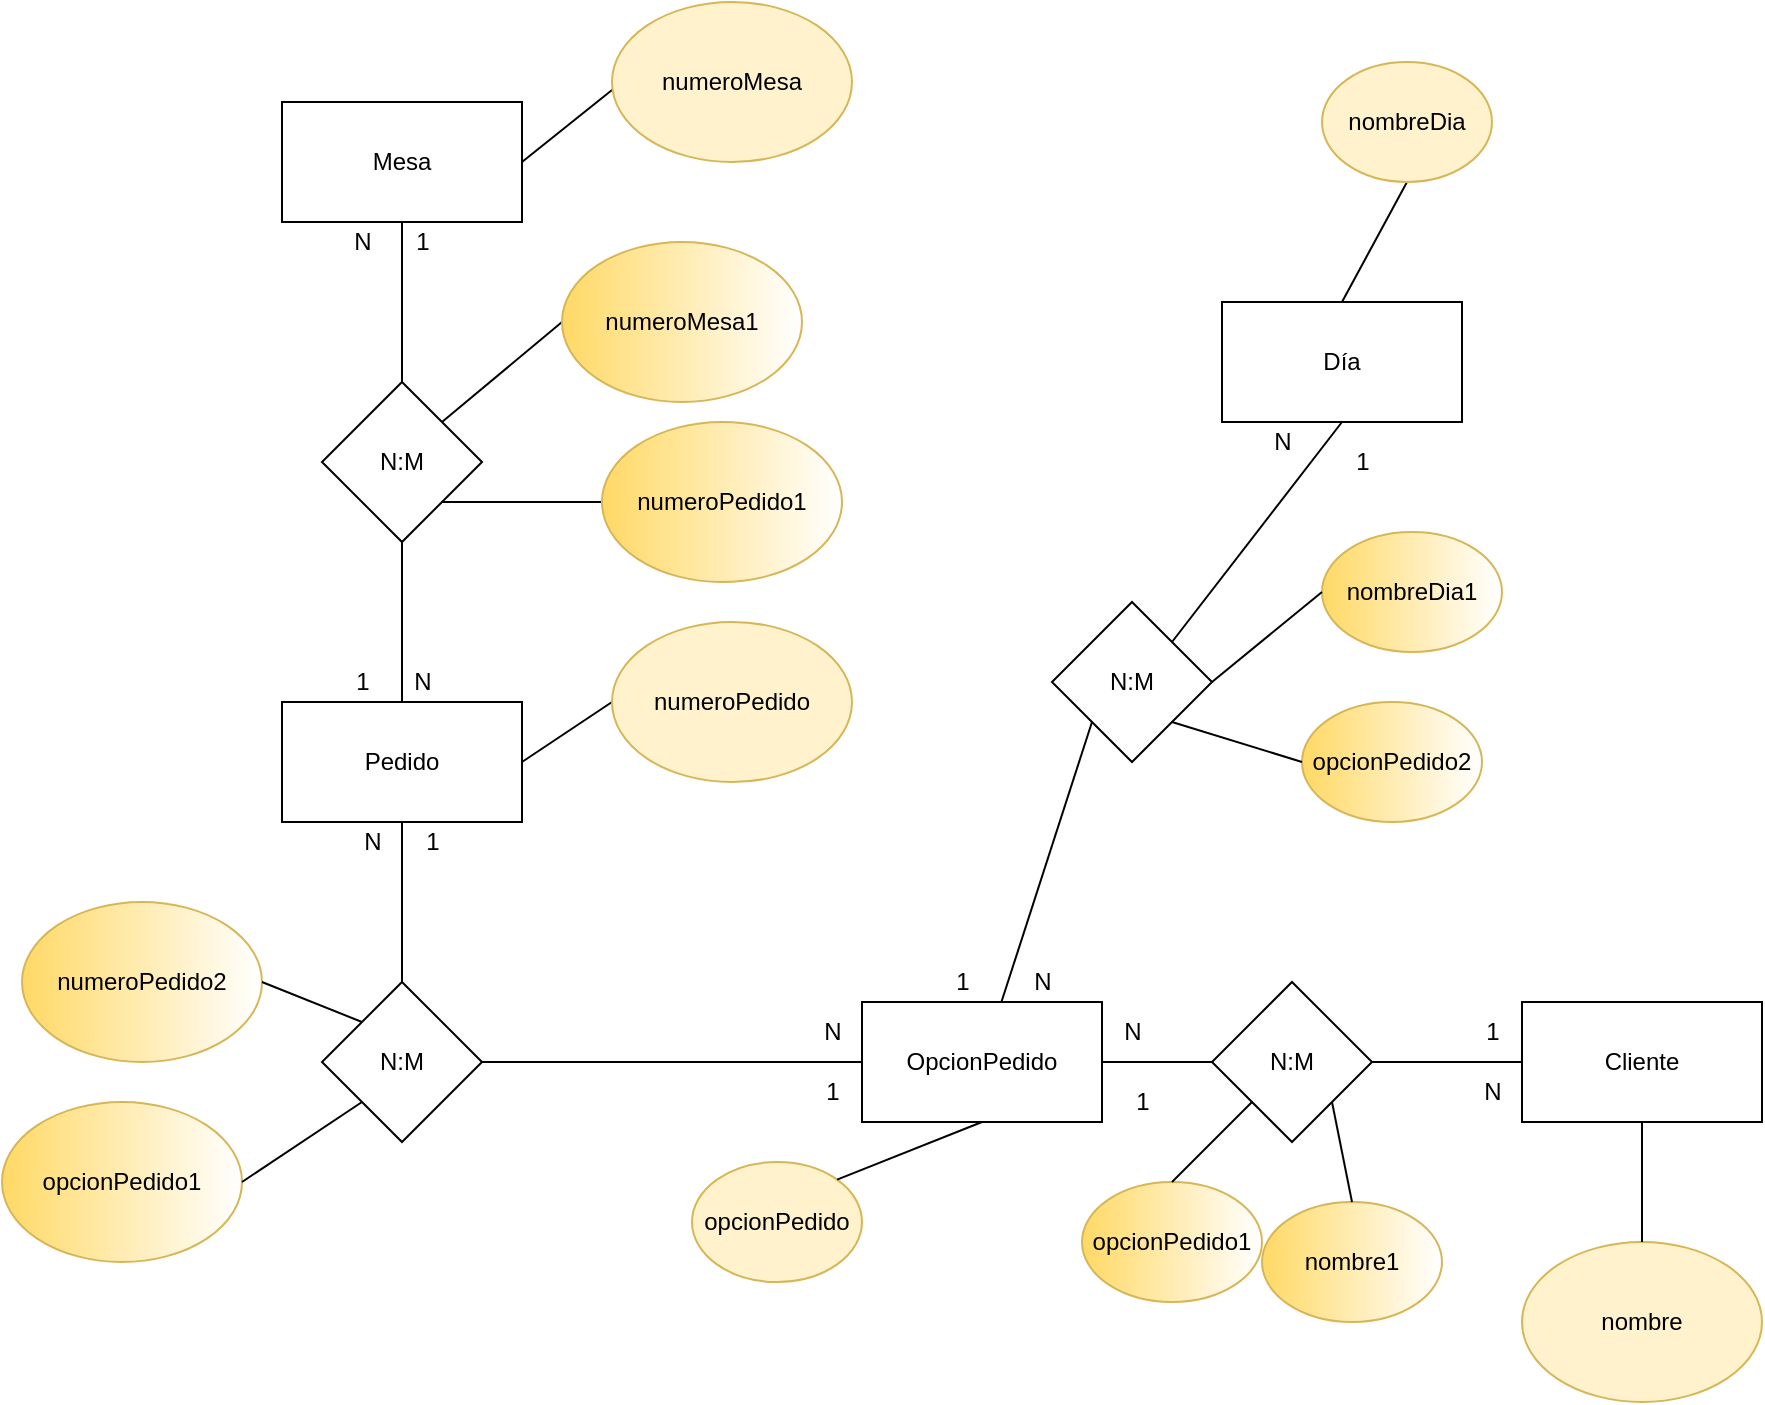 <mxfile version="20.1.1" type="github">
  <diagram id="R2lEEEUBdFMjLlhIrx00" name="Page-1">
    <mxGraphModel dx="1770" dy="766" grid="1" gridSize="10" guides="1" tooltips="1" connect="1" arrows="1" fold="1" page="1" pageScale="1" pageWidth="850" pageHeight="1100" math="0" shadow="0" extFonts="Permanent Marker^https://fonts.googleapis.com/css?family=Permanent+Marker">
      <root>
        <mxCell id="0" />
        <mxCell id="1" parent="0" />
        <mxCell id="BMGsXzUHXEc67qQ0laH6-1" value="Mesa" style="rounded=0;whiteSpace=wrap;html=1;" vertex="1" parent="1">
          <mxGeometry x="80" y="90" width="120" height="60" as="geometry" />
        </mxCell>
        <mxCell id="BMGsXzUHXEc67qQ0laH6-2" value="Pedido" style="rounded=0;whiteSpace=wrap;html=1;" vertex="1" parent="1">
          <mxGeometry x="80" y="390" width="120" height="60" as="geometry" />
        </mxCell>
        <mxCell id="BMGsXzUHXEc67qQ0laH6-3" value="OpcionPedido" style="rounded=0;whiteSpace=wrap;html=1;" vertex="1" parent="1">
          <mxGeometry x="370" y="540" width="120" height="60" as="geometry" />
        </mxCell>
        <mxCell id="BMGsXzUHXEc67qQ0laH6-4" value="Cliente" style="rounded=0;whiteSpace=wrap;html=1;" vertex="1" parent="1">
          <mxGeometry x="700" y="540" width="120" height="60" as="geometry" />
        </mxCell>
        <mxCell id="BMGsXzUHXEc67qQ0laH6-5" value="Día" style="rounded=0;whiteSpace=wrap;html=1;" vertex="1" parent="1">
          <mxGeometry x="550" y="190" width="120" height="60" as="geometry" />
        </mxCell>
        <mxCell id="BMGsXzUHXEc67qQ0laH6-7" value="" style="endArrow=none;html=1;rounded=0;exitX=1;exitY=0.5;exitDx=0;exitDy=0;" edge="1" parent="1" source="BMGsXzUHXEc67qQ0laH6-1">
          <mxGeometry width="50" height="50" relative="1" as="geometry">
            <mxPoint x="400" y="420" as="sourcePoint" />
            <mxPoint x="250" y="80" as="targetPoint" />
          </mxGeometry>
        </mxCell>
        <mxCell id="BMGsXzUHXEc67qQ0laH6-9" value="1" style="text;html=1;align=center;verticalAlign=middle;resizable=0;points=[];autosize=1;strokeColor=none;fillColor=none;" vertex="1" parent="1">
          <mxGeometry x="135" y="145" width="30" height="30" as="geometry" />
        </mxCell>
        <mxCell id="BMGsXzUHXEc67qQ0laH6-10" value="N" style="text;html=1;align=center;verticalAlign=middle;resizable=0;points=[];autosize=1;strokeColor=none;fillColor=none;" vertex="1" parent="1">
          <mxGeometry x="135" y="365" width="30" height="30" as="geometry" />
        </mxCell>
        <mxCell id="BMGsXzUHXEc67qQ0laH6-11" value="N" style="text;html=1;align=center;verticalAlign=middle;resizable=0;points=[];autosize=1;strokeColor=none;fillColor=none;" vertex="1" parent="1">
          <mxGeometry x="105" y="145" width="30" height="30" as="geometry" />
        </mxCell>
        <mxCell id="BMGsXzUHXEc67qQ0laH6-12" value="1" style="text;html=1;align=center;verticalAlign=middle;resizable=0;points=[];autosize=1;strokeColor=none;fillColor=none;" vertex="1" parent="1">
          <mxGeometry x="105" y="365" width="30" height="30" as="geometry" />
        </mxCell>
        <mxCell id="BMGsXzUHXEc67qQ0laH6-14" value="" style="endArrow=none;html=1;rounded=0;exitX=1;exitY=0.5;exitDx=0;exitDy=0;entryX=0;entryY=0.5;entryDx=0;entryDy=0;" edge="1" parent="1" source="BMGsXzUHXEc67qQ0laH6-2" target="BMGsXzUHXEc67qQ0laH6-25">
          <mxGeometry width="50" height="50" relative="1" as="geometry">
            <mxPoint x="210" y="130" as="sourcePoint" />
            <mxPoint x="290" y="410" as="targetPoint" />
          </mxGeometry>
        </mxCell>
        <mxCell id="BMGsXzUHXEc67qQ0laH6-15" value="N:M" style="rhombus;whiteSpace=wrap;html=1;" vertex="1" parent="1">
          <mxGeometry x="100" y="230" width="80" height="80" as="geometry" />
        </mxCell>
        <mxCell id="BMGsXzUHXEc67qQ0laH6-16" value="" style="endArrow=none;html=1;rounded=0;exitX=0.5;exitY=1;exitDx=0;exitDy=0;" edge="1" parent="1" source="BMGsXzUHXEc67qQ0laH6-15" target="BMGsXzUHXEc67qQ0laH6-2">
          <mxGeometry width="50" height="50" relative="1" as="geometry">
            <mxPoint x="160" y="420" as="sourcePoint" />
            <mxPoint x="210" y="370" as="targetPoint" />
          </mxGeometry>
        </mxCell>
        <mxCell id="BMGsXzUHXEc67qQ0laH6-17" value="" style="endArrow=none;html=1;rounded=0;exitX=0.5;exitY=0;exitDx=0;exitDy=0;" edge="1" parent="1" source="BMGsXzUHXEc67qQ0laH6-15" target="BMGsXzUHXEc67qQ0laH6-1">
          <mxGeometry width="50" height="50" relative="1" as="geometry">
            <mxPoint x="160" y="420" as="sourcePoint" />
            <mxPoint x="210" y="370" as="targetPoint" />
          </mxGeometry>
        </mxCell>
        <mxCell id="BMGsXzUHXEc67qQ0laH6-18" value="" style="endArrow=none;html=1;rounded=0;exitX=1;exitY=0;exitDx=0;exitDy=0;entryX=0;entryY=0.5;entryDx=0;entryDy=0;" edge="1" parent="1" source="BMGsXzUHXEc67qQ0laH6-15" target="BMGsXzUHXEc67qQ0laH6-37">
          <mxGeometry width="50" height="50" relative="1" as="geometry">
            <mxPoint x="160" y="420" as="sourcePoint" />
            <mxPoint x="245" y="200" as="targetPoint" />
          </mxGeometry>
        </mxCell>
        <mxCell id="BMGsXzUHXEc67qQ0laH6-21" value="" style="endArrow=none;html=1;rounded=0;exitX=1;exitY=1;exitDx=0;exitDy=0;entryX=0;entryY=0.5;entryDx=0;entryDy=0;" edge="1" parent="1" source="BMGsXzUHXEc67qQ0laH6-15" target="BMGsXzUHXEc67qQ0laH6-24">
          <mxGeometry width="50" height="50" relative="1" as="geometry">
            <mxPoint x="160" y="420" as="sourcePoint" />
            <mxPoint x="245" y="305" as="targetPoint" />
          </mxGeometry>
        </mxCell>
        <mxCell id="BMGsXzUHXEc67qQ0laH6-22" value="numeroMesa" style="ellipse;whiteSpace=wrap;html=1;fillColor=#fff2cc;strokeColor=#d6b656;" vertex="1" parent="1">
          <mxGeometry x="245" y="40" width="120" height="80" as="geometry" />
        </mxCell>
        <mxCell id="BMGsXzUHXEc67qQ0laH6-24" value="numeroPedido1" style="ellipse;whiteSpace=wrap;html=1;fillColor=default;strokeColor=#d6b656;gradientColor=#FFD966;gradientDirection=west;" vertex="1" parent="1">
          <mxGeometry x="240" y="250" width="120" height="80" as="geometry" />
        </mxCell>
        <mxCell id="BMGsXzUHXEc67qQ0laH6-25" value="numeroPedido" style="ellipse;whiteSpace=wrap;html=1;fillColor=#fff2cc;strokeColor=#d6b656;" vertex="1" parent="1">
          <mxGeometry x="245" y="350" width="120" height="80" as="geometry" />
        </mxCell>
        <mxCell id="BMGsXzUHXEc67qQ0laH6-28" value="1" style="text;html=1;align=center;verticalAlign=middle;resizable=0;points=[];autosize=1;strokeColor=none;fillColor=none;" vertex="1" parent="1">
          <mxGeometry x="140" y="445" width="30" height="30" as="geometry" />
        </mxCell>
        <mxCell id="BMGsXzUHXEc67qQ0laH6-29" value="N" style="text;html=1;align=center;verticalAlign=middle;resizable=0;points=[];autosize=1;strokeColor=none;fillColor=none;" vertex="1" parent="1">
          <mxGeometry x="340" y="540" width="30" height="30" as="geometry" />
        </mxCell>
        <mxCell id="BMGsXzUHXEc67qQ0laH6-30" value="1" style="text;html=1;align=center;verticalAlign=middle;resizable=0;points=[];autosize=1;strokeColor=none;fillColor=none;" vertex="1" parent="1">
          <mxGeometry x="340" y="570" width="30" height="30" as="geometry" />
        </mxCell>
        <mxCell id="BMGsXzUHXEc67qQ0laH6-31" value="N" style="text;html=1;align=center;verticalAlign=middle;resizable=0;points=[];autosize=1;strokeColor=none;fillColor=none;" vertex="1" parent="1">
          <mxGeometry x="110" y="445" width="30" height="30" as="geometry" />
        </mxCell>
        <mxCell id="BMGsXzUHXEc67qQ0laH6-32" value="N:M" style="rhombus;whiteSpace=wrap;html=1;" vertex="1" parent="1">
          <mxGeometry x="100" y="530" width="80" height="80" as="geometry" />
        </mxCell>
        <mxCell id="BMGsXzUHXEc67qQ0laH6-33" value="" style="endArrow=none;html=1;rounded=0;exitX=1;exitY=0.5;exitDx=0;exitDy=0;entryX=0;entryY=0.5;entryDx=0;entryDy=0;" edge="1" parent="1" source="BMGsXzUHXEc67qQ0laH6-32" target="BMGsXzUHXEc67qQ0laH6-3">
          <mxGeometry width="50" height="50" relative="1" as="geometry">
            <mxPoint x="390" y="450" as="sourcePoint" />
            <mxPoint x="440" y="400" as="targetPoint" />
          </mxGeometry>
        </mxCell>
        <mxCell id="BMGsXzUHXEc67qQ0laH6-34" value="" style="endArrow=none;html=1;rounded=0;exitX=0.5;exitY=0;exitDx=0;exitDy=0;" edge="1" parent="1" source="BMGsXzUHXEc67qQ0laH6-32" target="BMGsXzUHXEc67qQ0laH6-2">
          <mxGeometry width="50" height="50" relative="1" as="geometry">
            <mxPoint x="390" y="450" as="sourcePoint" />
            <mxPoint x="440" y="400" as="targetPoint" />
          </mxGeometry>
        </mxCell>
        <mxCell id="BMGsXzUHXEc67qQ0laH6-35" value="opcionPedido" style="ellipse;whiteSpace=wrap;html=1;fillColor=#fff2cc;strokeColor=#d6b656;" vertex="1" parent="1">
          <mxGeometry x="285" y="620" width="85" height="60" as="geometry" />
        </mxCell>
        <mxCell id="BMGsXzUHXEc67qQ0laH6-36" value="" style="endArrow=none;html=1;rounded=0;exitX=0.5;exitY=1;exitDx=0;exitDy=0;entryX=1;entryY=0;entryDx=0;entryDy=0;" edge="1" parent="1" source="BMGsXzUHXEc67qQ0laH6-3" target="BMGsXzUHXEc67qQ0laH6-35">
          <mxGeometry width="50" height="50" relative="1" as="geometry">
            <mxPoint x="390" y="500" as="sourcePoint" />
            <mxPoint x="440" y="450" as="targetPoint" />
          </mxGeometry>
        </mxCell>
        <mxCell id="BMGsXzUHXEc67qQ0laH6-37" value="numeroMesa1" style="ellipse;whiteSpace=wrap;html=1;fillColor=default;strokeColor=#d6b656;gradientColor=#FFD966;gradientDirection=west;" vertex="1" parent="1">
          <mxGeometry x="220" y="160" width="120" height="80" as="geometry" />
        </mxCell>
        <mxCell id="BMGsXzUHXEc67qQ0laH6-38" value="numeroPedido2" style="ellipse;whiteSpace=wrap;html=1;fillColor=default;strokeColor=#d6b656;gradientColor=#FFD966;gradientDirection=west;" vertex="1" parent="1">
          <mxGeometry x="-50" y="490" width="120" height="80" as="geometry" />
        </mxCell>
        <mxCell id="BMGsXzUHXEc67qQ0laH6-39" value="" style="endArrow=none;html=1;rounded=0;exitX=0;exitY=0;exitDx=0;exitDy=0;entryX=1;entryY=0.5;entryDx=0;entryDy=0;" edge="1" parent="1" source="BMGsXzUHXEc67qQ0laH6-32" target="BMGsXzUHXEc67qQ0laH6-38">
          <mxGeometry width="50" height="50" relative="1" as="geometry">
            <mxPoint x="300" y="400" as="sourcePoint" />
            <mxPoint x="350" y="350" as="targetPoint" />
          </mxGeometry>
        </mxCell>
        <mxCell id="BMGsXzUHXEc67qQ0laH6-40" value="opcionPedido1" style="ellipse;whiteSpace=wrap;html=1;fillColor=default;strokeColor=#d6b656;gradientColor=#FFD966;gradientDirection=west;" vertex="1" parent="1">
          <mxGeometry x="-60" y="590" width="120" height="80" as="geometry" />
        </mxCell>
        <mxCell id="BMGsXzUHXEc67qQ0laH6-41" value="" style="endArrow=none;html=1;rounded=0;exitX=0;exitY=1;exitDx=0;exitDy=0;entryX=1;entryY=0.5;entryDx=0;entryDy=0;" edge="1" parent="1" source="BMGsXzUHXEc67qQ0laH6-32" target="BMGsXzUHXEc67qQ0laH6-40">
          <mxGeometry width="50" height="50" relative="1" as="geometry">
            <mxPoint x="300" y="400" as="sourcePoint" />
            <mxPoint x="350" y="350" as="targetPoint" />
          </mxGeometry>
        </mxCell>
        <mxCell id="BMGsXzUHXEc67qQ0laH6-42" value="" style="endArrow=none;html=1;rounded=0;exitX=1;exitY=0.5;exitDx=0;exitDy=0;entryX=0;entryY=0.5;entryDx=0;entryDy=0;" edge="1" parent="1" source="BMGsXzUHXEc67qQ0laH6-3" target="BMGsXzUHXEc67qQ0laH6-4">
          <mxGeometry width="50" height="50" relative="1" as="geometry">
            <mxPoint x="390" y="450" as="sourcePoint" />
            <mxPoint x="440" y="400" as="targetPoint" />
          </mxGeometry>
        </mxCell>
        <mxCell id="BMGsXzUHXEc67qQ0laH6-43" value="1" style="text;html=1;align=center;verticalAlign=middle;resizable=0;points=[];autosize=1;strokeColor=none;fillColor=none;" vertex="1" parent="1">
          <mxGeometry x="670" y="540" width="30" height="30" as="geometry" />
        </mxCell>
        <mxCell id="BMGsXzUHXEc67qQ0laH6-44" value="N" style="text;html=1;align=center;verticalAlign=middle;resizable=0;points=[];autosize=1;strokeColor=none;fillColor=none;" vertex="1" parent="1">
          <mxGeometry x="490" y="540" width="30" height="30" as="geometry" />
        </mxCell>
        <mxCell id="BMGsXzUHXEc67qQ0laH6-45" value="1" style="text;html=1;align=center;verticalAlign=middle;resizable=0;points=[];autosize=1;strokeColor=none;fillColor=none;" vertex="1" parent="1">
          <mxGeometry x="495" y="575" width="30" height="30" as="geometry" />
        </mxCell>
        <mxCell id="BMGsXzUHXEc67qQ0laH6-46" value="N" style="text;html=1;align=center;verticalAlign=middle;resizable=0;points=[];autosize=1;strokeColor=none;fillColor=none;" vertex="1" parent="1">
          <mxGeometry x="670" y="570" width="30" height="30" as="geometry" />
        </mxCell>
        <mxCell id="BMGsXzUHXEc67qQ0laH6-47" value="N:M" style="rhombus;whiteSpace=wrap;html=1;" vertex="1" parent="1">
          <mxGeometry x="545" y="530" width="80" height="80" as="geometry" />
        </mxCell>
        <mxCell id="BMGsXzUHXEc67qQ0laH6-48" value="nombre" style="ellipse;whiteSpace=wrap;html=1;fillColor=#fff2cc;strokeColor=#d6b656;" vertex="1" parent="1">
          <mxGeometry x="700" y="660" width="120" height="80" as="geometry" />
        </mxCell>
        <mxCell id="BMGsXzUHXEc67qQ0laH6-49" value="" style="endArrow=none;html=1;rounded=0;exitX=0.5;exitY=1;exitDx=0;exitDy=0;entryX=0.5;entryY=0;entryDx=0;entryDy=0;" edge="1" parent="1" source="BMGsXzUHXEc67qQ0laH6-4" target="BMGsXzUHXEc67qQ0laH6-48">
          <mxGeometry width="50" height="50" relative="1" as="geometry">
            <mxPoint x="460" y="450" as="sourcePoint" />
            <mxPoint x="510" y="400" as="targetPoint" />
          </mxGeometry>
        </mxCell>
        <mxCell id="BMGsXzUHXEc67qQ0laH6-50" value="opcionPedido1" style="ellipse;whiteSpace=wrap;html=1;fillColor=default;strokeColor=#d6b656;gradientColor=#FFD966;gradientDirection=west;" vertex="1" parent="1">
          <mxGeometry x="480" y="630" width="90" height="60" as="geometry" />
        </mxCell>
        <mxCell id="BMGsXzUHXEc67qQ0laH6-52" value="nombre1" style="ellipse;whiteSpace=wrap;html=1;fillColor=default;strokeColor=#d6b656;gradientColor=#FFD966;gradientDirection=west;" vertex="1" parent="1">
          <mxGeometry x="570" y="640" width="90" height="60" as="geometry" />
        </mxCell>
        <mxCell id="BMGsXzUHXEc67qQ0laH6-53" value="" style="endArrow=none;html=1;rounded=0;exitX=0;exitY=1;exitDx=0;exitDy=0;entryX=0.5;entryY=0;entryDx=0;entryDy=0;" edge="1" parent="1" source="BMGsXzUHXEc67qQ0laH6-47" target="BMGsXzUHXEc67qQ0laH6-50">
          <mxGeometry width="50" height="50" relative="1" as="geometry">
            <mxPoint x="530" y="500" as="sourcePoint" />
            <mxPoint x="510" y="400" as="targetPoint" />
          </mxGeometry>
        </mxCell>
        <mxCell id="BMGsXzUHXEc67qQ0laH6-54" value="" style="endArrow=none;html=1;rounded=0;exitX=1;exitY=1;exitDx=0;exitDy=0;entryX=0.5;entryY=0;entryDx=0;entryDy=0;" edge="1" parent="1" source="BMGsXzUHXEc67qQ0laH6-47" target="BMGsXzUHXEc67qQ0laH6-52">
          <mxGeometry width="50" height="50" relative="1" as="geometry">
            <mxPoint x="460" y="450" as="sourcePoint" />
            <mxPoint x="510" y="400" as="targetPoint" />
          </mxGeometry>
        </mxCell>
        <mxCell id="BMGsXzUHXEc67qQ0laH6-56" value="" style="endArrow=none;html=1;rounded=0;exitX=0.5;exitY=1;exitDx=0;exitDy=0;entryX=0.5;entryY=0;entryDx=0;entryDy=0;" edge="1" parent="1" source="BMGsXzUHXEc67qQ0laH6-57" target="BMGsXzUHXEc67qQ0laH6-5">
          <mxGeometry width="50" height="50" relative="1" as="geometry">
            <mxPoint x="540" y="290" as="sourcePoint" />
            <mxPoint x="590" y="240" as="targetPoint" />
          </mxGeometry>
        </mxCell>
        <mxCell id="BMGsXzUHXEc67qQ0laH6-57" value="nombreDia" style="ellipse;whiteSpace=wrap;html=1;fillColor=#fff2cc;strokeColor=#d6b656;" vertex="1" parent="1">
          <mxGeometry x="600" y="70" width="85" height="60" as="geometry" />
        </mxCell>
        <mxCell id="BMGsXzUHXEc67qQ0laH6-59" value="1" style="text;html=1;align=center;verticalAlign=middle;resizable=0;points=[];autosize=1;strokeColor=none;fillColor=none;" vertex="1" parent="1">
          <mxGeometry x="605" y="255" width="30" height="30" as="geometry" />
        </mxCell>
        <mxCell id="BMGsXzUHXEc67qQ0laH6-60" value="N" style="text;html=1;align=center;verticalAlign=middle;resizable=0;points=[];autosize=1;strokeColor=none;fillColor=none;" vertex="1" parent="1">
          <mxGeometry x="445" y="515" width="30" height="30" as="geometry" />
        </mxCell>
        <mxCell id="BMGsXzUHXEc67qQ0laH6-61" value="1" style="text;html=1;align=center;verticalAlign=middle;resizable=0;points=[];autosize=1;strokeColor=none;fillColor=none;" vertex="1" parent="1">
          <mxGeometry x="405" y="515" width="30" height="30" as="geometry" />
        </mxCell>
        <mxCell id="BMGsXzUHXEc67qQ0laH6-62" value="N" style="text;html=1;align=center;verticalAlign=middle;resizable=0;points=[];autosize=1;strokeColor=none;fillColor=none;" vertex="1" parent="1">
          <mxGeometry x="565" y="245" width="30" height="30" as="geometry" />
        </mxCell>
        <mxCell id="BMGsXzUHXEc67qQ0laH6-63" value="N:M" style="rhombus;whiteSpace=wrap;html=1;" vertex="1" parent="1">
          <mxGeometry x="465" y="340" width="80" height="80" as="geometry" />
        </mxCell>
        <mxCell id="BMGsXzUHXEc67qQ0laH6-64" value="" style="endArrow=none;html=1;rounded=0;entryX=1;entryY=0;entryDx=0;entryDy=0;exitX=0.5;exitY=1;exitDx=0;exitDy=0;" edge="1" parent="1" source="BMGsXzUHXEc67qQ0laH6-5" target="BMGsXzUHXEc67qQ0laH6-63">
          <mxGeometry width="50" height="50" relative="1" as="geometry">
            <mxPoint x="460" y="450" as="sourcePoint" />
            <mxPoint x="510" y="400" as="targetPoint" />
          </mxGeometry>
        </mxCell>
        <mxCell id="BMGsXzUHXEc67qQ0laH6-65" value="" style="endArrow=none;html=1;rounded=0;exitX=0;exitY=1;exitDx=0;exitDy=0;" edge="1" parent="1" source="BMGsXzUHXEc67qQ0laH6-63" target="BMGsXzUHXEc67qQ0laH6-3">
          <mxGeometry width="50" height="50" relative="1" as="geometry">
            <mxPoint x="460" y="450" as="sourcePoint" />
            <mxPoint x="510" y="400" as="targetPoint" />
          </mxGeometry>
        </mxCell>
        <mxCell id="BMGsXzUHXEc67qQ0laH6-66" value="nombreDia1" style="ellipse;whiteSpace=wrap;html=1;fillColor=default;strokeColor=#d6b656;gradientColor=#FFD966;gradientDirection=west;" vertex="1" parent="1">
          <mxGeometry x="600" y="305" width="90" height="60" as="geometry" />
        </mxCell>
        <mxCell id="BMGsXzUHXEc67qQ0laH6-67" value="opcionPedido2" style="ellipse;whiteSpace=wrap;html=1;fillColor=default;strokeColor=#d6b656;gradientColor=#FFD966;gradientDirection=west;" vertex="1" parent="1">
          <mxGeometry x="590" y="390" width="90" height="60" as="geometry" />
        </mxCell>
        <mxCell id="BMGsXzUHXEc67qQ0laH6-68" value="" style="endArrow=none;html=1;rounded=0;entryX=1;entryY=1;entryDx=0;entryDy=0;exitX=0;exitY=0.5;exitDx=0;exitDy=0;" edge="1" parent="1" source="BMGsXzUHXEc67qQ0laH6-67" target="BMGsXzUHXEc67qQ0laH6-63">
          <mxGeometry width="50" height="50" relative="1" as="geometry">
            <mxPoint x="460" y="450" as="sourcePoint" />
            <mxPoint x="510" y="400" as="targetPoint" />
          </mxGeometry>
        </mxCell>
        <mxCell id="BMGsXzUHXEc67qQ0laH6-69" value="" style="endArrow=none;html=1;rounded=0;entryX=1;entryY=0.5;entryDx=0;entryDy=0;exitX=0;exitY=0.5;exitDx=0;exitDy=0;" edge="1" parent="1" source="BMGsXzUHXEc67qQ0laH6-66" target="BMGsXzUHXEc67qQ0laH6-63">
          <mxGeometry width="50" height="50" relative="1" as="geometry">
            <mxPoint x="460" y="450" as="sourcePoint" />
            <mxPoint x="510" y="400" as="targetPoint" />
          </mxGeometry>
        </mxCell>
      </root>
    </mxGraphModel>
  </diagram>
</mxfile>
